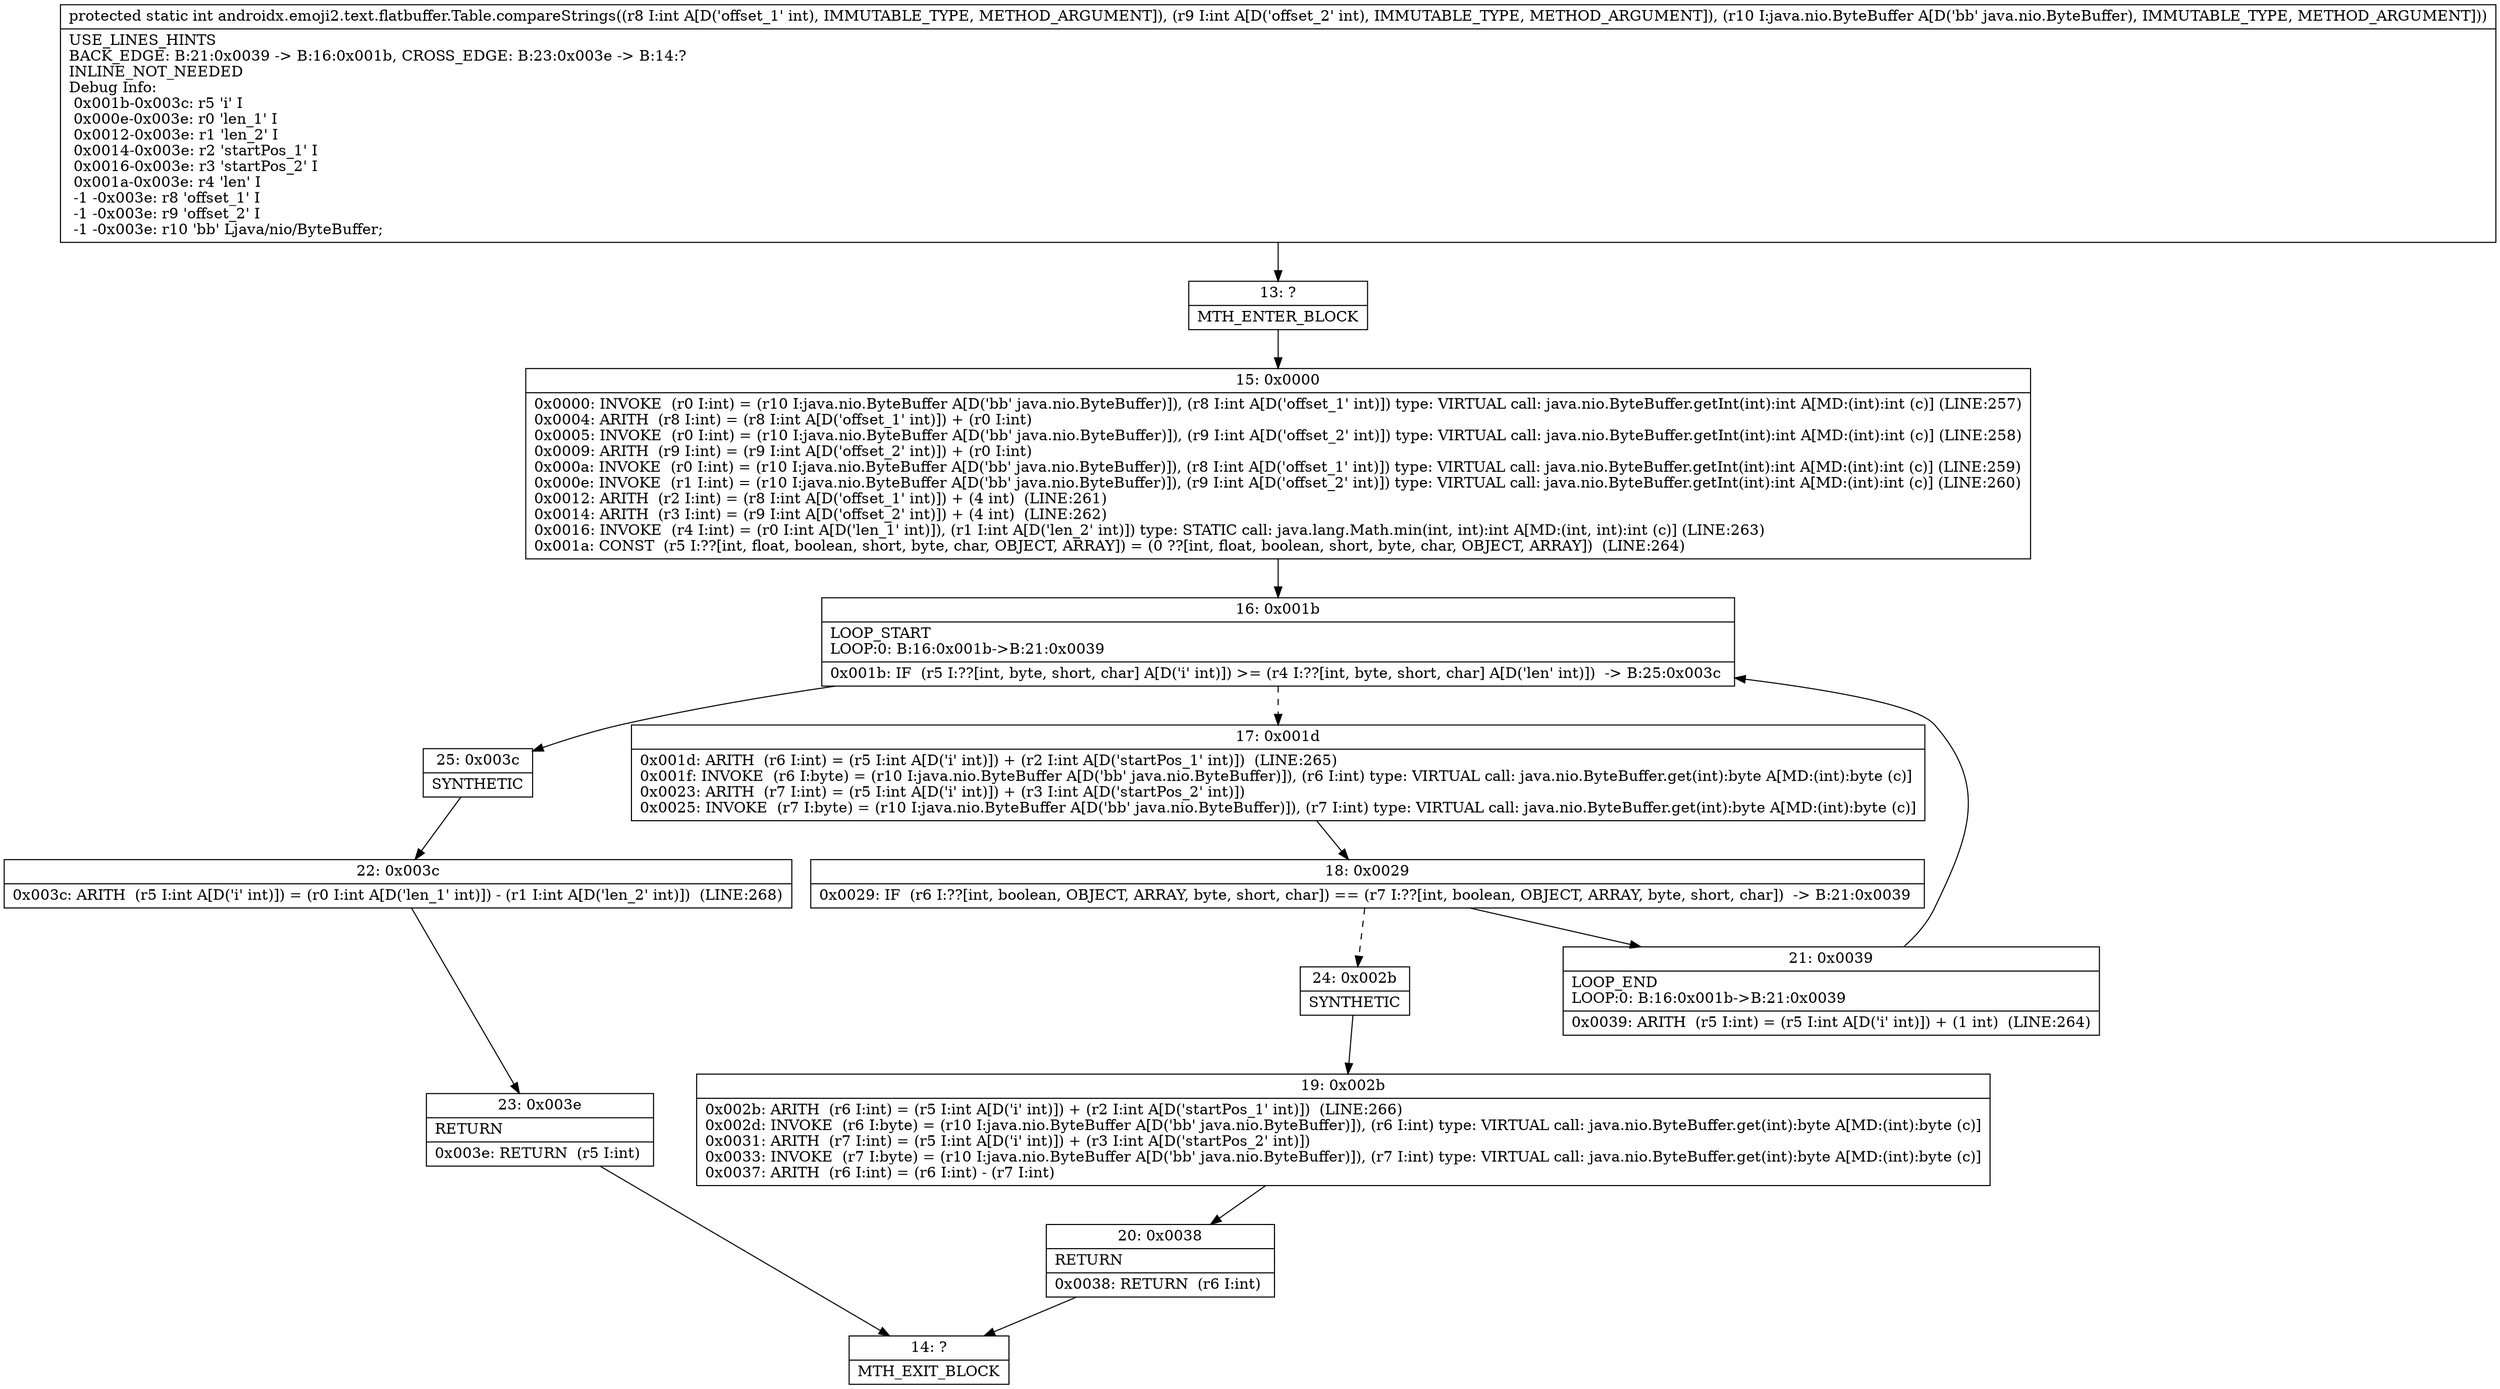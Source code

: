 digraph "CFG forandroidx.emoji2.text.flatbuffer.Table.compareStrings(IILjava\/nio\/ByteBuffer;)I" {
Node_13 [shape=record,label="{13\:\ ?|MTH_ENTER_BLOCK\l}"];
Node_15 [shape=record,label="{15\:\ 0x0000|0x0000: INVOKE  (r0 I:int) = (r10 I:java.nio.ByteBuffer A[D('bb' java.nio.ByteBuffer)]), (r8 I:int A[D('offset_1' int)]) type: VIRTUAL call: java.nio.ByteBuffer.getInt(int):int A[MD:(int):int (c)] (LINE:257)\l0x0004: ARITH  (r8 I:int) = (r8 I:int A[D('offset_1' int)]) + (r0 I:int) \l0x0005: INVOKE  (r0 I:int) = (r10 I:java.nio.ByteBuffer A[D('bb' java.nio.ByteBuffer)]), (r9 I:int A[D('offset_2' int)]) type: VIRTUAL call: java.nio.ByteBuffer.getInt(int):int A[MD:(int):int (c)] (LINE:258)\l0x0009: ARITH  (r9 I:int) = (r9 I:int A[D('offset_2' int)]) + (r0 I:int) \l0x000a: INVOKE  (r0 I:int) = (r10 I:java.nio.ByteBuffer A[D('bb' java.nio.ByteBuffer)]), (r8 I:int A[D('offset_1' int)]) type: VIRTUAL call: java.nio.ByteBuffer.getInt(int):int A[MD:(int):int (c)] (LINE:259)\l0x000e: INVOKE  (r1 I:int) = (r10 I:java.nio.ByteBuffer A[D('bb' java.nio.ByteBuffer)]), (r9 I:int A[D('offset_2' int)]) type: VIRTUAL call: java.nio.ByteBuffer.getInt(int):int A[MD:(int):int (c)] (LINE:260)\l0x0012: ARITH  (r2 I:int) = (r8 I:int A[D('offset_1' int)]) + (4 int)  (LINE:261)\l0x0014: ARITH  (r3 I:int) = (r9 I:int A[D('offset_2' int)]) + (4 int)  (LINE:262)\l0x0016: INVOKE  (r4 I:int) = (r0 I:int A[D('len_1' int)]), (r1 I:int A[D('len_2' int)]) type: STATIC call: java.lang.Math.min(int, int):int A[MD:(int, int):int (c)] (LINE:263)\l0x001a: CONST  (r5 I:??[int, float, boolean, short, byte, char, OBJECT, ARRAY]) = (0 ??[int, float, boolean, short, byte, char, OBJECT, ARRAY])  (LINE:264)\l}"];
Node_16 [shape=record,label="{16\:\ 0x001b|LOOP_START\lLOOP:0: B:16:0x001b\-\>B:21:0x0039\l|0x001b: IF  (r5 I:??[int, byte, short, char] A[D('i' int)]) \>= (r4 I:??[int, byte, short, char] A[D('len' int)])  \-\> B:25:0x003c \l}"];
Node_17 [shape=record,label="{17\:\ 0x001d|0x001d: ARITH  (r6 I:int) = (r5 I:int A[D('i' int)]) + (r2 I:int A[D('startPos_1' int)])  (LINE:265)\l0x001f: INVOKE  (r6 I:byte) = (r10 I:java.nio.ByteBuffer A[D('bb' java.nio.ByteBuffer)]), (r6 I:int) type: VIRTUAL call: java.nio.ByteBuffer.get(int):byte A[MD:(int):byte (c)]\l0x0023: ARITH  (r7 I:int) = (r5 I:int A[D('i' int)]) + (r3 I:int A[D('startPos_2' int)]) \l0x0025: INVOKE  (r7 I:byte) = (r10 I:java.nio.ByteBuffer A[D('bb' java.nio.ByteBuffer)]), (r7 I:int) type: VIRTUAL call: java.nio.ByteBuffer.get(int):byte A[MD:(int):byte (c)]\l}"];
Node_18 [shape=record,label="{18\:\ 0x0029|0x0029: IF  (r6 I:??[int, boolean, OBJECT, ARRAY, byte, short, char]) == (r7 I:??[int, boolean, OBJECT, ARRAY, byte, short, char])  \-\> B:21:0x0039 \l}"];
Node_21 [shape=record,label="{21\:\ 0x0039|LOOP_END\lLOOP:0: B:16:0x001b\-\>B:21:0x0039\l|0x0039: ARITH  (r5 I:int) = (r5 I:int A[D('i' int)]) + (1 int)  (LINE:264)\l}"];
Node_24 [shape=record,label="{24\:\ 0x002b|SYNTHETIC\l}"];
Node_19 [shape=record,label="{19\:\ 0x002b|0x002b: ARITH  (r6 I:int) = (r5 I:int A[D('i' int)]) + (r2 I:int A[D('startPos_1' int)])  (LINE:266)\l0x002d: INVOKE  (r6 I:byte) = (r10 I:java.nio.ByteBuffer A[D('bb' java.nio.ByteBuffer)]), (r6 I:int) type: VIRTUAL call: java.nio.ByteBuffer.get(int):byte A[MD:(int):byte (c)]\l0x0031: ARITH  (r7 I:int) = (r5 I:int A[D('i' int)]) + (r3 I:int A[D('startPos_2' int)]) \l0x0033: INVOKE  (r7 I:byte) = (r10 I:java.nio.ByteBuffer A[D('bb' java.nio.ByteBuffer)]), (r7 I:int) type: VIRTUAL call: java.nio.ByteBuffer.get(int):byte A[MD:(int):byte (c)]\l0x0037: ARITH  (r6 I:int) = (r6 I:int) \- (r7 I:int) \l}"];
Node_20 [shape=record,label="{20\:\ 0x0038|RETURN\l|0x0038: RETURN  (r6 I:int) \l}"];
Node_14 [shape=record,label="{14\:\ ?|MTH_EXIT_BLOCK\l}"];
Node_25 [shape=record,label="{25\:\ 0x003c|SYNTHETIC\l}"];
Node_22 [shape=record,label="{22\:\ 0x003c|0x003c: ARITH  (r5 I:int A[D('i' int)]) = (r0 I:int A[D('len_1' int)]) \- (r1 I:int A[D('len_2' int)])  (LINE:268)\l}"];
Node_23 [shape=record,label="{23\:\ 0x003e|RETURN\l|0x003e: RETURN  (r5 I:int) \l}"];
MethodNode[shape=record,label="{protected static int androidx.emoji2.text.flatbuffer.Table.compareStrings((r8 I:int A[D('offset_1' int), IMMUTABLE_TYPE, METHOD_ARGUMENT]), (r9 I:int A[D('offset_2' int), IMMUTABLE_TYPE, METHOD_ARGUMENT]), (r10 I:java.nio.ByteBuffer A[D('bb' java.nio.ByteBuffer), IMMUTABLE_TYPE, METHOD_ARGUMENT]))  | USE_LINES_HINTS\lBACK_EDGE: B:21:0x0039 \-\> B:16:0x001b, CROSS_EDGE: B:23:0x003e \-\> B:14:?\lINLINE_NOT_NEEDED\lDebug Info:\l  0x001b\-0x003c: r5 'i' I\l  0x000e\-0x003e: r0 'len_1' I\l  0x0012\-0x003e: r1 'len_2' I\l  0x0014\-0x003e: r2 'startPos_1' I\l  0x0016\-0x003e: r3 'startPos_2' I\l  0x001a\-0x003e: r4 'len' I\l  \-1 \-0x003e: r8 'offset_1' I\l  \-1 \-0x003e: r9 'offset_2' I\l  \-1 \-0x003e: r10 'bb' Ljava\/nio\/ByteBuffer;\l}"];
MethodNode -> Node_13;Node_13 -> Node_15;
Node_15 -> Node_16;
Node_16 -> Node_17[style=dashed];
Node_16 -> Node_25;
Node_17 -> Node_18;
Node_18 -> Node_21;
Node_18 -> Node_24[style=dashed];
Node_21 -> Node_16;
Node_24 -> Node_19;
Node_19 -> Node_20;
Node_20 -> Node_14;
Node_25 -> Node_22;
Node_22 -> Node_23;
Node_23 -> Node_14;
}

